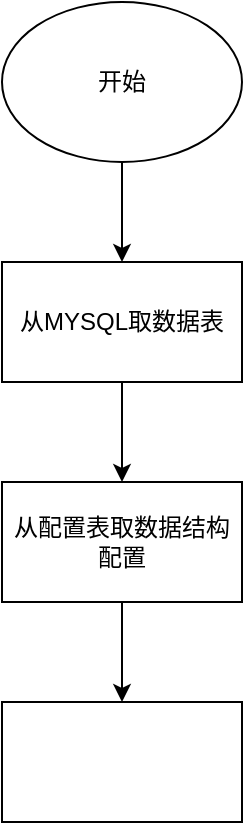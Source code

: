 <mxfile version="10.6.3" type="github"><diagram id="9Uy6kH28D09ZW6499GpJ" name="ç¬¬ 1 é¡µ"><mxGraphModel dx="1362" dy="637" grid="1" gridSize="10" guides="1" tooltips="1" connect="1" arrows="1" fold="1" page="1" pageScale="1" pageWidth="827" pageHeight="1169" math="0" shadow="0"><root><mxCell id="0"/><mxCell id="1" parent="0"/><mxCell id="ZHWkfFDcBEwezp-I0lJZ-4" style="edgeStyle=orthogonalEdgeStyle;rounded=0;orthogonalLoop=1;jettySize=auto;html=1;exitX=0.5;exitY=1;exitDx=0;exitDy=0;" edge="1" parent="1" source="KlSgEJXzinLuX7-O2WM2-1" target="ZHWkfFDcBEwezp-I0lJZ-3"><mxGeometry relative="1" as="geometry"/></mxCell><mxCell id="KlSgEJXzinLuX7-O2WM2-1" value="从MYSQL取数据表" style="rounded=0;whiteSpace=wrap;html=1;" parent="1" vertex="1"><mxGeometry x="353" y="220" width="120" height="60" as="geometry"/></mxCell><mxCell id="ZHWkfFDcBEwezp-I0lJZ-2" style="edgeStyle=orthogonalEdgeStyle;rounded=0;orthogonalLoop=1;jettySize=auto;html=1;exitX=0.5;exitY=1;exitDx=0;exitDy=0;" edge="1" parent="1" source="ZHWkfFDcBEwezp-I0lJZ-1" target="KlSgEJXzinLuX7-O2WM2-1"><mxGeometry relative="1" as="geometry"/></mxCell><mxCell id="ZHWkfFDcBEwezp-I0lJZ-1" value="开始" style="ellipse;whiteSpace=wrap;html=1;" vertex="1" parent="1"><mxGeometry x="353" y="90" width="120" height="80" as="geometry"/></mxCell><mxCell id="ZHWkfFDcBEwezp-I0lJZ-6" style="edgeStyle=orthogonalEdgeStyle;rounded=0;orthogonalLoop=1;jettySize=auto;html=1;exitX=0.5;exitY=1;exitDx=0;exitDy=0;" edge="1" parent="1" source="ZHWkfFDcBEwezp-I0lJZ-3" target="ZHWkfFDcBEwezp-I0lJZ-5"><mxGeometry relative="1" as="geometry"/></mxCell><mxCell id="ZHWkfFDcBEwezp-I0lJZ-3" value="从配置表取数据结构配置" style="rounded=0;whiteSpace=wrap;html=1;" vertex="1" parent="1"><mxGeometry x="353" y="330" width="120" height="60" as="geometry"/></mxCell><mxCell id="ZHWkfFDcBEwezp-I0lJZ-5" value="" style="rounded=0;whiteSpace=wrap;html=1;" vertex="1" parent="1"><mxGeometry x="353" y="440" width="120" height="60" as="geometry"/></mxCell></root></mxGraphModel></diagram></mxfile>